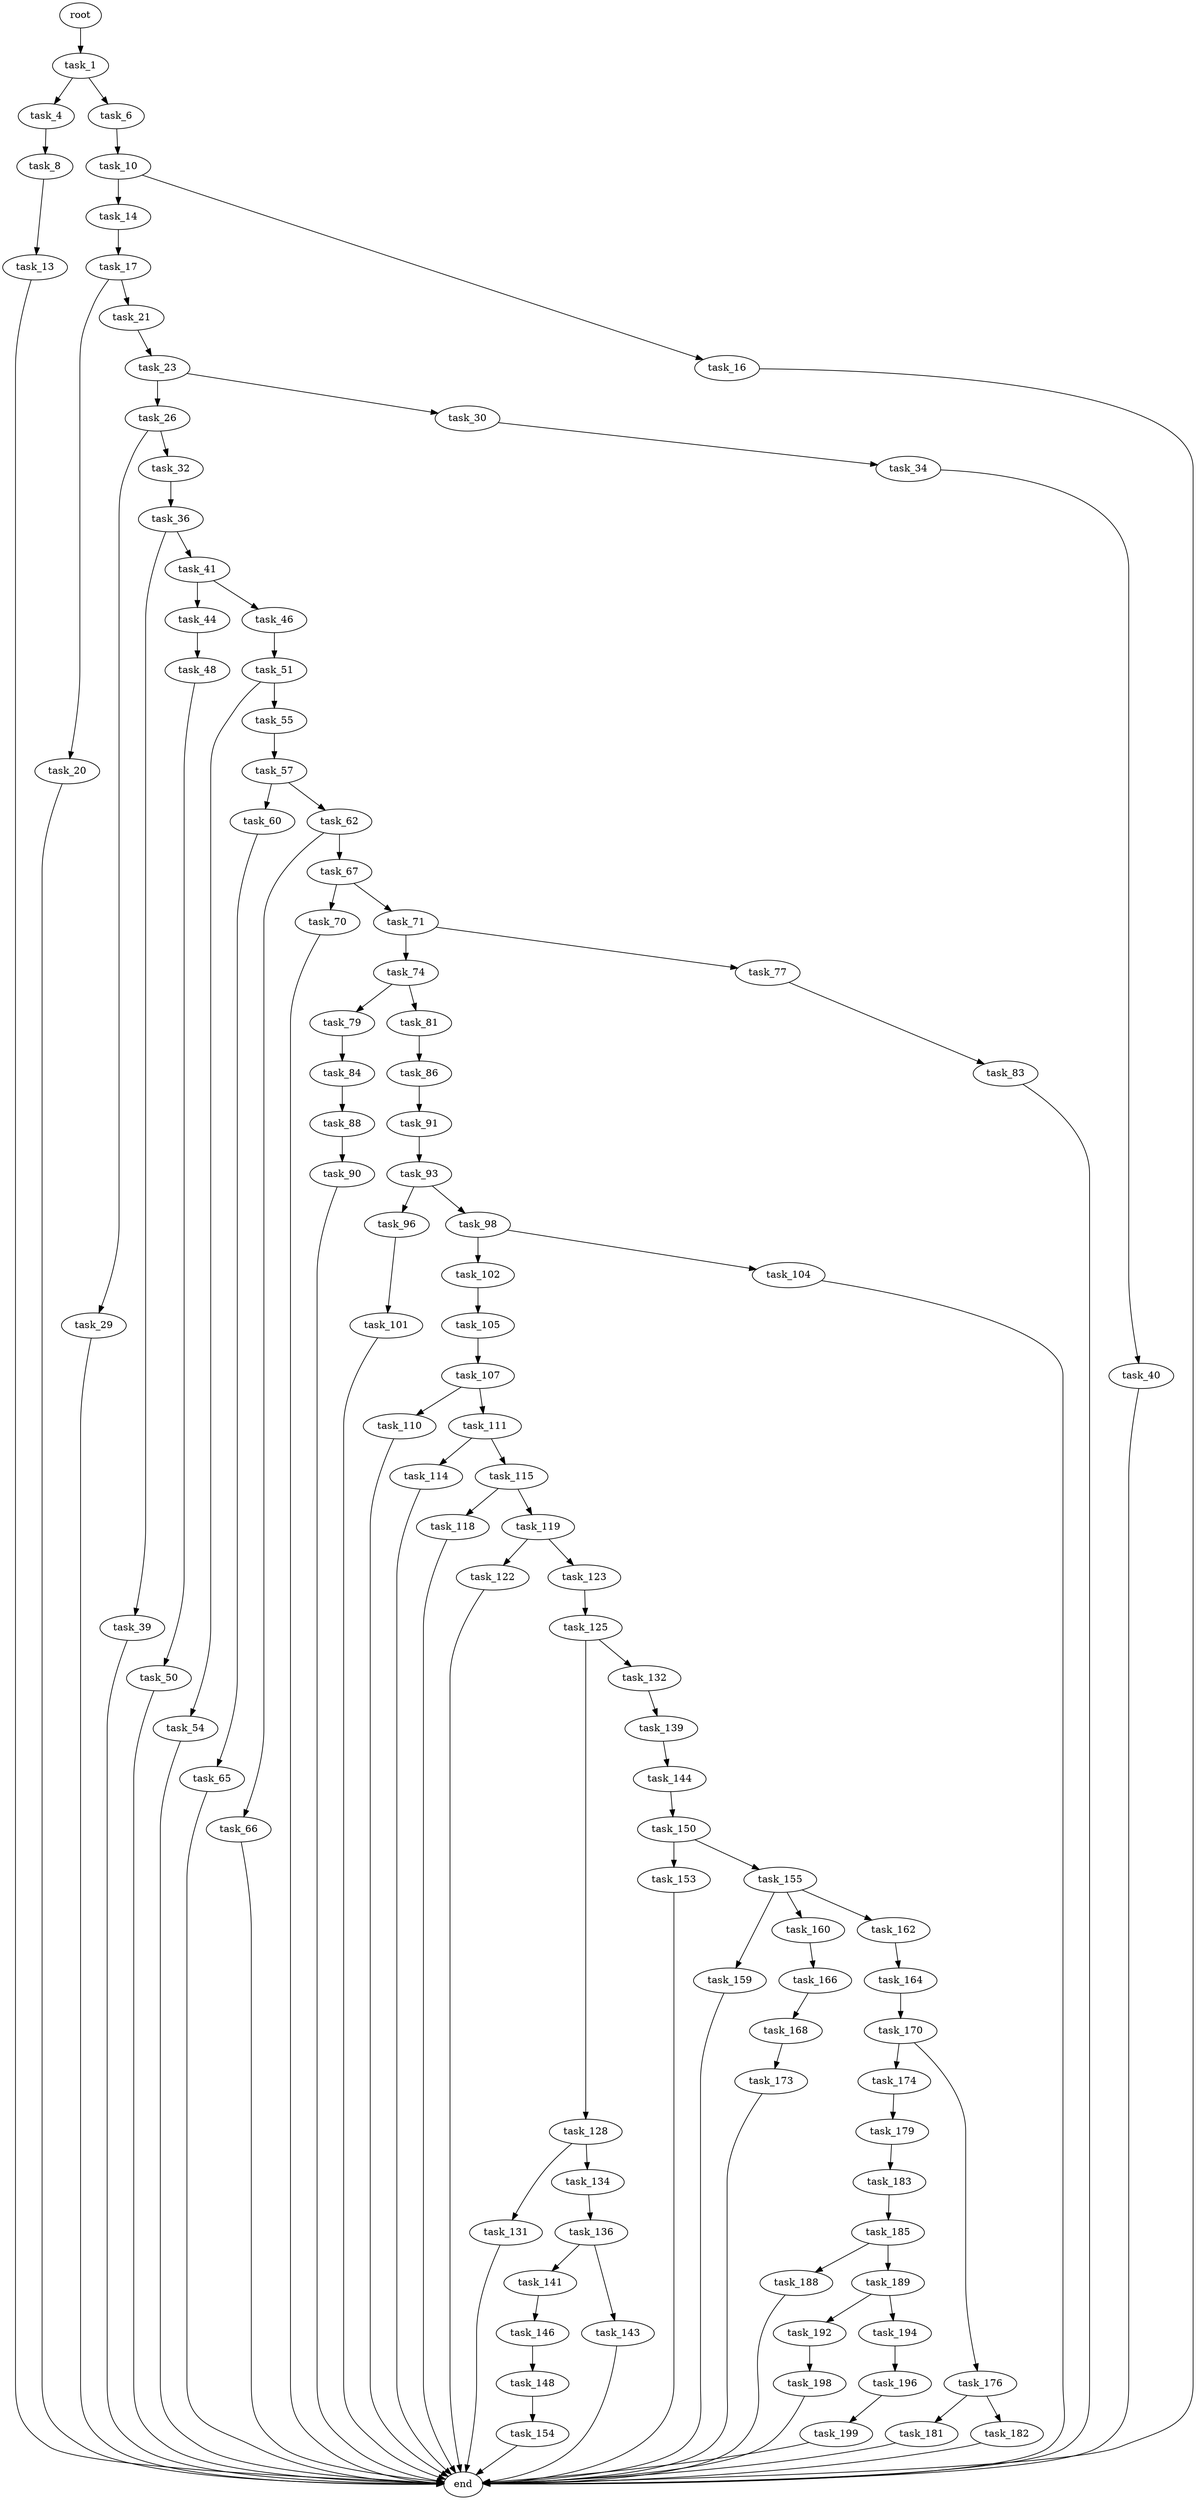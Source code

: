digraph G {
  root [size="0.000000"];
  task_1 [size="68719476736.000000"];
  task_4 [size="68719476736.000000"];
  task_6 [size="87088543931.000000"];
  task_8 [size="7907722004.000000"];
  task_10 [size="829532286290.000000"];
  task_13 [size="3718671747.000000"];
  task_14 [size="24270068413.000000"];
  task_16 [size="9412501710.000000"];
  end [size="0.000000"];
  task_17 [size="1135787820194.000000"];
  task_20 [size="194749450342.000000"];
  task_21 [size="8589934592.000000"];
  task_23 [size="1099944500039.000000"];
  task_26 [size="7125322017.000000"];
  task_30 [size="6436000158.000000"];
  task_29 [size="68719476736.000000"];
  task_32 [size="231928233984.000000"];
  task_34 [size="297289619039.000000"];
  task_36 [size="68719476736.000000"];
  task_40 [size="368293445632.000000"];
  task_39 [size="10457807115.000000"];
  task_41 [size="404025794.000000"];
  task_44 [size="134217728000.000000"];
  task_46 [size="782757789696.000000"];
  task_48 [size="1073741824000.000000"];
  task_51 [size="192986438760.000000"];
  task_50 [size="13036403940.000000"];
  task_54 [size="643796306421.000000"];
  task_55 [size="1193310320122.000000"];
  task_57 [size="104798687304.000000"];
  task_60 [size="653827846167.000000"];
  task_62 [size="580530586568.000000"];
  task_65 [size="664675706292.000000"];
  task_66 [size="549755813888.000000"];
  task_67 [size="368293445632.000000"];
  task_70 [size="7268436403.000000"];
  task_71 [size="134217728000.000000"];
  task_74 [size="1073741824000.000000"];
  task_77 [size="368293445632.000000"];
  task_79 [size="530892449100.000000"];
  task_81 [size="10435926073.000000"];
  task_83 [size="1891948399.000000"];
  task_84 [size="35196290945.000000"];
  task_86 [size="539518536998.000000"];
  task_88 [size="134217728000.000000"];
  task_91 [size="18851869884.000000"];
  task_90 [size="1073741824000.000000"];
  task_93 [size="1073741824000.000000"];
  task_96 [size="28991029248.000000"];
  task_98 [size="16542338031.000000"];
  task_101 [size="152035912593.000000"];
  task_102 [size="231928233984.000000"];
  task_104 [size="205840710204.000000"];
  task_105 [size="17873229688.000000"];
  task_107 [size="9572209135.000000"];
  task_110 [size="302579952998.000000"];
  task_111 [size="27609229637.000000"];
  task_114 [size="3010323048.000000"];
  task_115 [size="320916851839.000000"];
  task_118 [size="782757789696.000000"];
  task_119 [size="407657315260.000000"];
  task_122 [size="368293445632.000000"];
  task_123 [size="19077064704.000000"];
  task_125 [size="549755813888.000000"];
  task_128 [size="10043296604.000000"];
  task_132 [size="115114935288.000000"];
  task_131 [size="455259343455.000000"];
  task_134 [size="358246837824.000000"];
  task_139 [size="10051974446.000000"];
  task_136 [size="192721843791.000000"];
  task_141 [size="231928233984.000000"];
  task_143 [size="8589934592.000000"];
  task_144 [size="26135439222.000000"];
  task_146 [size="68719476736.000000"];
  task_150 [size="6756966892.000000"];
  task_148 [size="1302922897.000000"];
  task_154 [size="549755813888.000000"];
  task_153 [size="15582833116.000000"];
  task_155 [size="783294812768.000000"];
  task_159 [size="6522721157.000000"];
  task_160 [size="22693949884.000000"];
  task_162 [size="5974412033.000000"];
  task_166 [size="170645540887.000000"];
  task_164 [size="68719476736.000000"];
  task_170 [size="74000201208.000000"];
  task_168 [size="8589934592.000000"];
  task_173 [size="2461579457.000000"];
  task_174 [size="1277779109.000000"];
  task_176 [size="1073741824000.000000"];
  task_179 [size="549755813888.000000"];
  task_181 [size="108179973793.000000"];
  task_182 [size="134217728000.000000"];
  task_183 [size="42499365000.000000"];
  task_185 [size="43450957340.000000"];
  task_188 [size="493555908040.000000"];
  task_189 [size="1931504068.000000"];
  task_192 [size="652715127950.000000"];
  task_194 [size="95761044263.000000"];
  task_198 [size="134217728000.000000"];
  task_196 [size="51389620639.000000"];
  task_199 [size="761496332751.000000"];

  root -> task_1 [size="1.000000"];
  task_1 -> task_4 [size="134217728.000000"];
  task_1 -> task_6 [size="134217728.000000"];
  task_4 -> task_8 [size="134217728.000000"];
  task_6 -> task_10 [size="75497472.000000"];
  task_8 -> task_13 [size="411041792.000000"];
  task_10 -> task_14 [size="679477248.000000"];
  task_10 -> task_16 [size="679477248.000000"];
  task_13 -> end [size="1.000000"];
  task_14 -> task_17 [size="411041792.000000"];
  task_16 -> end [size="1.000000"];
  task_17 -> task_20 [size="679477248.000000"];
  task_17 -> task_21 [size="679477248.000000"];
  task_20 -> end [size="1.000000"];
  task_21 -> task_23 [size="33554432.000000"];
  task_23 -> task_26 [size="679477248.000000"];
  task_23 -> task_30 [size="679477248.000000"];
  task_26 -> task_29 [size="33554432.000000"];
  task_26 -> task_32 [size="33554432.000000"];
  task_30 -> task_34 [size="209715200.000000"];
  task_29 -> end [size="1.000000"];
  task_32 -> task_36 [size="301989888.000000"];
  task_34 -> task_40 [size="209715200.000000"];
  task_36 -> task_39 [size="134217728.000000"];
  task_36 -> task_41 [size="134217728.000000"];
  task_40 -> end [size="1.000000"];
  task_39 -> end [size="1.000000"];
  task_41 -> task_44 [size="33554432.000000"];
  task_41 -> task_46 [size="33554432.000000"];
  task_44 -> task_48 [size="209715200.000000"];
  task_46 -> task_51 [size="679477248.000000"];
  task_48 -> task_50 [size="838860800.000000"];
  task_51 -> task_54 [size="134217728.000000"];
  task_51 -> task_55 [size="134217728.000000"];
  task_50 -> end [size="1.000000"];
  task_54 -> end [size="1.000000"];
  task_55 -> task_57 [size="838860800.000000"];
  task_57 -> task_60 [size="134217728.000000"];
  task_57 -> task_62 [size="134217728.000000"];
  task_60 -> task_65 [size="838860800.000000"];
  task_62 -> task_66 [size="679477248.000000"];
  task_62 -> task_67 [size="679477248.000000"];
  task_65 -> end [size="1.000000"];
  task_66 -> end [size="1.000000"];
  task_67 -> task_70 [size="411041792.000000"];
  task_67 -> task_71 [size="411041792.000000"];
  task_70 -> end [size="1.000000"];
  task_71 -> task_74 [size="209715200.000000"];
  task_71 -> task_77 [size="209715200.000000"];
  task_74 -> task_79 [size="838860800.000000"];
  task_74 -> task_81 [size="838860800.000000"];
  task_77 -> task_83 [size="411041792.000000"];
  task_79 -> task_84 [size="536870912.000000"];
  task_81 -> task_86 [size="411041792.000000"];
  task_83 -> end [size="1.000000"];
  task_84 -> task_88 [size="75497472.000000"];
  task_86 -> task_91 [size="838860800.000000"];
  task_88 -> task_90 [size="209715200.000000"];
  task_91 -> task_93 [size="301989888.000000"];
  task_90 -> end [size="1.000000"];
  task_93 -> task_96 [size="838860800.000000"];
  task_93 -> task_98 [size="838860800.000000"];
  task_96 -> task_101 [size="75497472.000000"];
  task_98 -> task_102 [size="75497472.000000"];
  task_98 -> task_104 [size="75497472.000000"];
  task_101 -> end [size="1.000000"];
  task_102 -> task_105 [size="301989888.000000"];
  task_104 -> end [size="1.000000"];
  task_105 -> task_107 [size="301989888.000000"];
  task_107 -> task_110 [size="209715200.000000"];
  task_107 -> task_111 [size="209715200.000000"];
  task_110 -> end [size="1.000000"];
  task_111 -> task_114 [size="679477248.000000"];
  task_111 -> task_115 [size="679477248.000000"];
  task_114 -> end [size="1.000000"];
  task_115 -> task_118 [size="301989888.000000"];
  task_115 -> task_119 [size="301989888.000000"];
  task_118 -> end [size="1.000000"];
  task_119 -> task_122 [size="536870912.000000"];
  task_119 -> task_123 [size="536870912.000000"];
  task_122 -> end [size="1.000000"];
  task_123 -> task_125 [size="33554432.000000"];
  task_125 -> task_128 [size="536870912.000000"];
  task_125 -> task_132 [size="536870912.000000"];
  task_128 -> task_131 [size="301989888.000000"];
  task_128 -> task_134 [size="301989888.000000"];
  task_132 -> task_139 [size="134217728.000000"];
  task_131 -> end [size="1.000000"];
  task_134 -> task_136 [size="301989888.000000"];
  task_139 -> task_144 [size="209715200.000000"];
  task_136 -> task_141 [size="411041792.000000"];
  task_136 -> task_143 [size="411041792.000000"];
  task_141 -> task_146 [size="301989888.000000"];
  task_143 -> end [size="1.000000"];
  task_144 -> task_150 [size="536870912.000000"];
  task_146 -> task_148 [size="134217728.000000"];
  task_150 -> task_153 [size="209715200.000000"];
  task_150 -> task_155 [size="209715200.000000"];
  task_148 -> task_154 [size="75497472.000000"];
  task_154 -> end [size="1.000000"];
  task_153 -> end [size="1.000000"];
  task_155 -> task_159 [size="536870912.000000"];
  task_155 -> task_160 [size="536870912.000000"];
  task_155 -> task_162 [size="536870912.000000"];
  task_159 -> end [size="1.000000"];
  task_160 -> task_166 [size="411041792.000000"];
  task_162 -> task_164 [size="301989888.000000"];
  task_166 -> task_168 [size="209715200.000000"];
  task_164 -> task_170 [size="134217728.000000"];
  task_170 -> task_174 [size="134217728.000000"];
  task_170 -> task_176 [size="134217728.000000"];
  task_168 -> task_173 [size="33554432.000000"];
  task_173 -> end [size="1.000000"];
  task_174 -> task_179 [size="33554432.000000"];
  task_176 -> task_181 [size="838860800.000000"];
  task_176 -> task_182 [size="838860800.000000"];
  task_179 -> task_183 [size="536870912.000000"];
  task_181 -> end [size="1.000000"];
  task_182 -> end [size="1.000000"];
  task_183 -> task_185 [size="838860800.000000"];
  task_185 -> task_188 [size="679477248.000000"];
  task_185 -> task_189 [size="679477248.000000"];
  task_188 -> end [size="1.000000"];
  task_189 -> task_192 [size="75497472.000000"];
  task_189 -> task_194 [size="75497472.000000"];
  task_192 -> task_198 [size="411041792.000000"];
  task_194 -> task_196 [size="75497472.000000"];
  task_198 -> end [size="1.000000"];
  task_196 -> task_199 [size="75497472.000000"];
  task_199 -> end [size="1.000000"];
}
